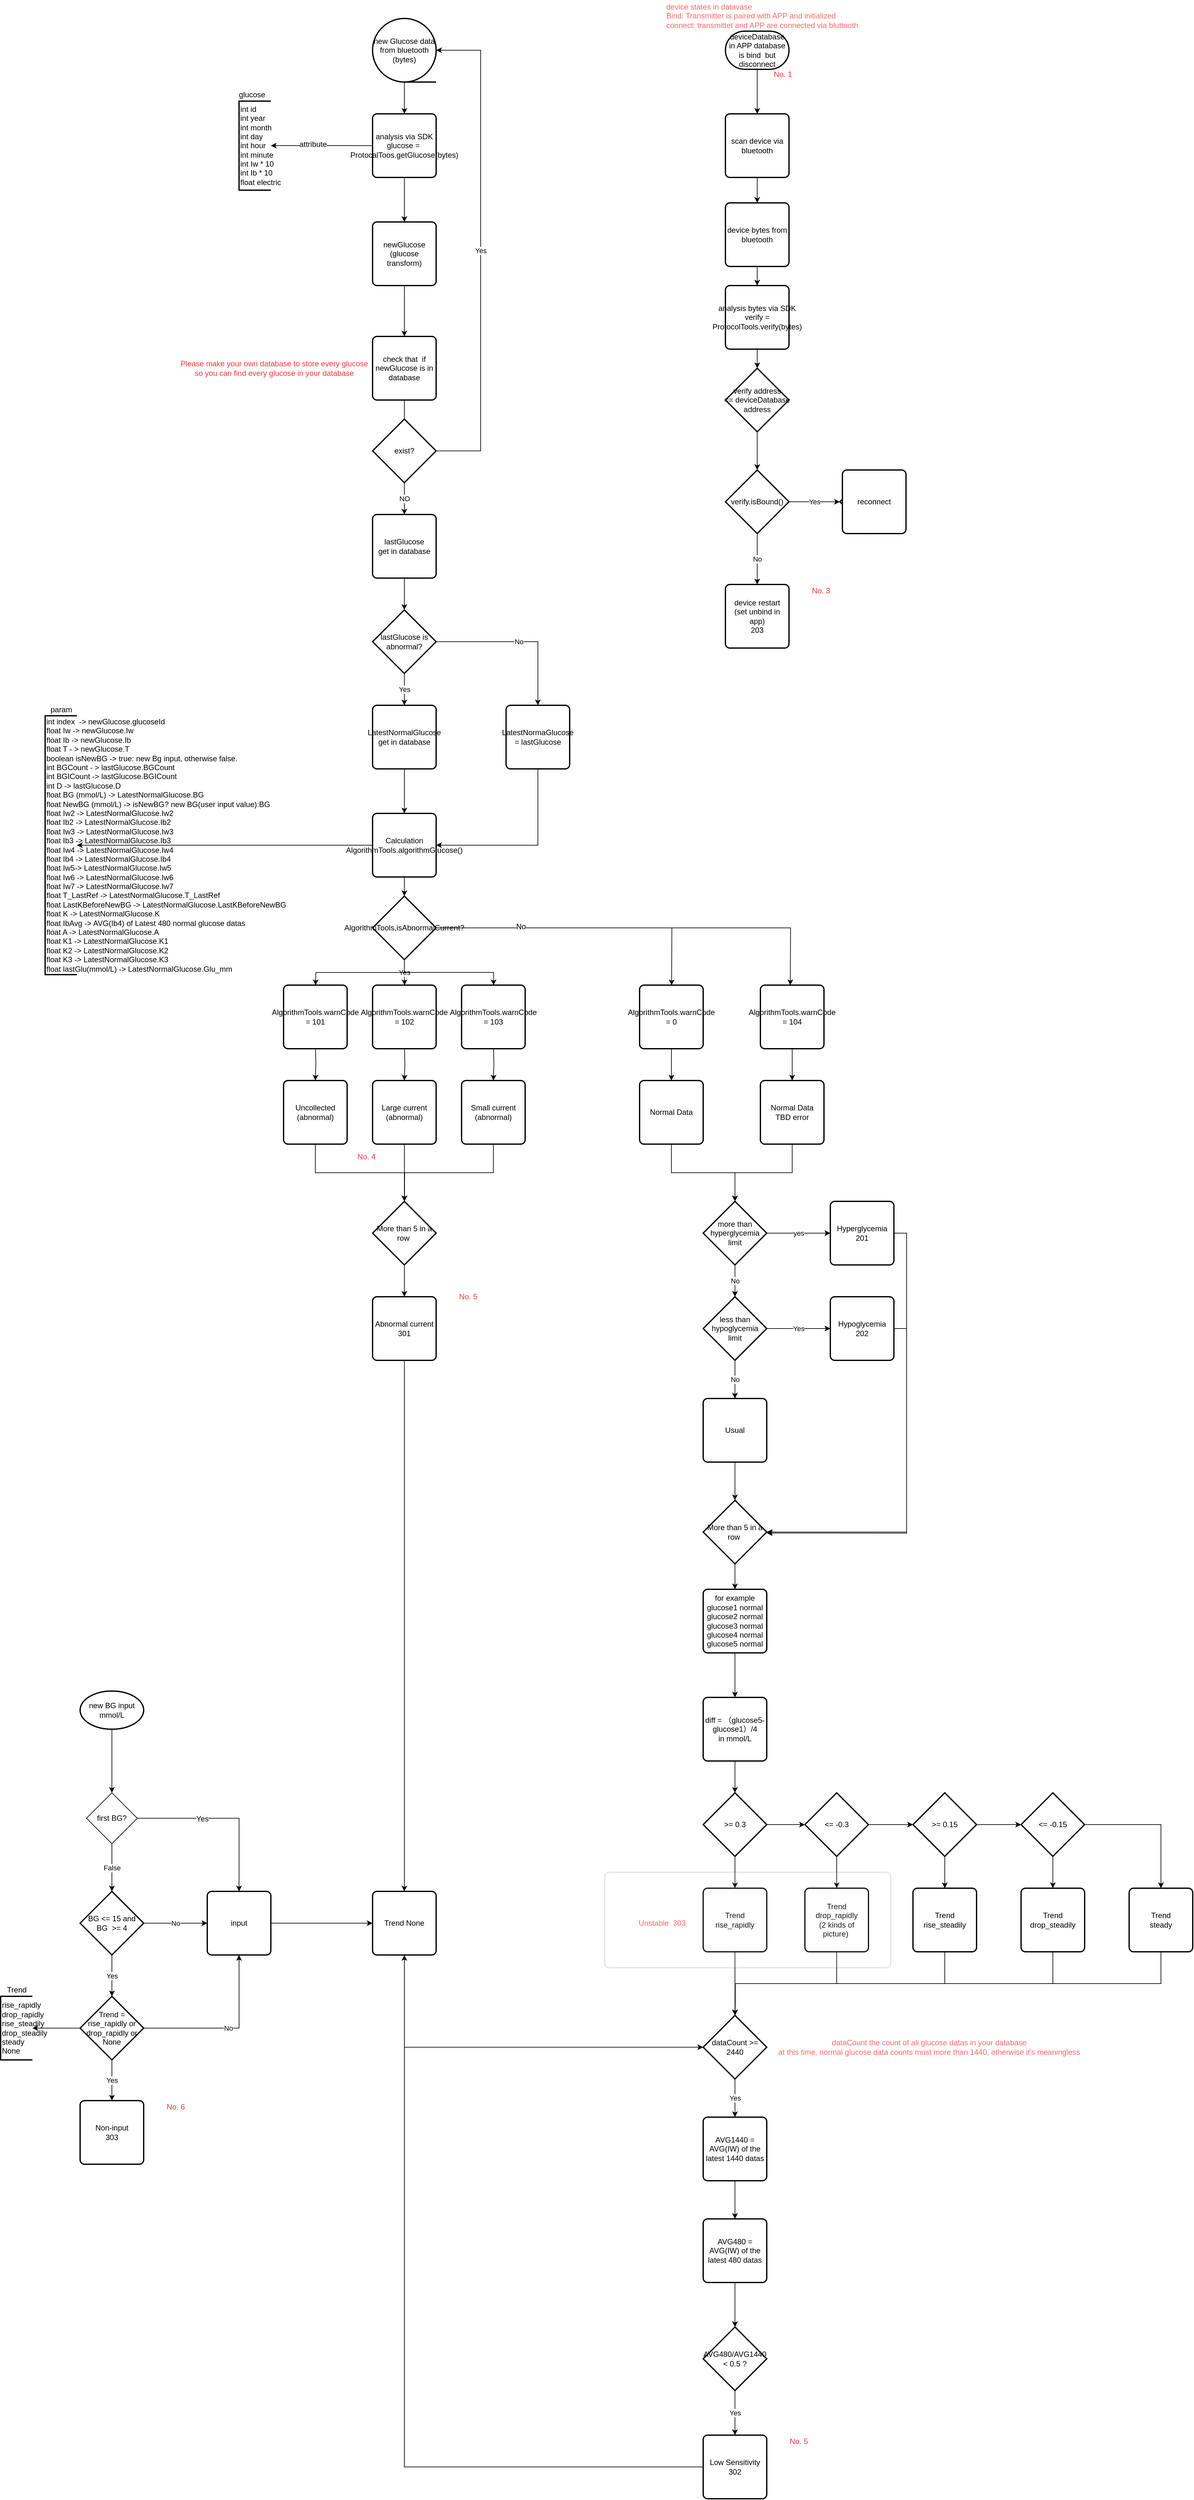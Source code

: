<mxfile version="12.3.8" type="github" pages="1">
  <diagram id="o1K-JnxiX_i7yvccke98" name="第 1 页">
    <mxGraphModel dx="1717" dy="1737" grid="1" gridSize="10" guides="1" tooltips="1" connect="1" arrows="1" fold="1" page="1" pageScale="1" pageWidth="827" pageHeight="1169" math="0" shadow="0">
      <root>
        <mxCell id="0"/>
        <mxCell id="1" parent="0"/>
        <mxCell id="Yor80Zz1ylZ34Q17yJMb-24" style="edgeStyle=orthogonalEdgeStyle;rounded=0;orthogonalLoop=1;jettySize=auto;html=1;exitX=0.5;exitY=1;exitDx=0;exitDy=0;exitPerimeter=0;entryX=0.5;entryY=0;entryDx=0;entryDy=0;" parent="1" source="Yor80Zz1ylZ34Q17yJMb-1" target="Yor80Zz1ylZ34Q17yJMb-3" edge="1">
          <mxGeometry relative="1" as="geometry"/>
        </mxCell>
        <mxCell id="Yor80Zz1ylZ34Q17yJMb-1" value="new Glucose data from bluetooth&lt;br&gt;(bytes)" style="strokeWidth=2;html=1;shape=mxgraph.flowchart.sequential_data;whiteSpace=wrap;" parent="1" vertex="1">
          <mxGeometry x="-225" y="-1140" width="100" height="100" as="geometry"/>
        </mxCell>
        <mxCell id="ntGJiRPB00802KpW2f3L-13" style="edgeStyle=orthogonalEdgeStyle;rounded=0;orthogonalLoop=1;jettySize=auto;html=1;entryX=1;entryY=0.5;entryDx=0;entryDy=0;entryPerimeter=0;" parent="1" source="Yor80Zz1ylZ34Q17yJMb-3" target="ntGJiRPB00802KpW2f3L-12" edge="1">
          <mxGeometry relative="1" as="geometry"/>
        </mxCell>
        <mxCell id="ntGJiRPB00802KpW2f3L-14" value="attribute" style="text;html=1;align=center;verticalAlign=middle;resizable=0;points=[];;labelBackgroundColor=#ffffff;" parent="ntGJiRPB00802KpW2f3L-13" vertex="1" connectable="0">
          <mxGeometry x="0.175" y="-2" relative="1" as="geometry">
            <mxPoint as="offset"/>
          </mxGeometry>
        </mxCell>
        <mxCell id="ntGJiRPB00802KpW2f3L-23" style="edgeStyle=orthogonalEdgeStyle;rounded=0;orthogonalLoop=1;jettySize=auto;html=1;exitX=0.5;exitY=1;exitDx=0;exitDy=0;" parent="1" source="Yor80Zz1ylZ34Q17yJMb-3" target="ntGJiRPB00802KpW2f3L-20" edge="1">
          <mxGeometry relative="1" as="geometry"/>
        </mxCell>
        <mxCell id="Yor80Zz1ylZ34Q17yJMb-3" value="analysis via SDK&lt;br&gt;glucose =&amp;nbsp; ProtocalToos.getGlucose(bytes)" style="rounded=1;whiteSpace=wrap;html=1;absoluteArcSize=1;arcSize=14;strokeWidth=2;" parent="1" vertex="1">
          <mxGeometry x="-225" y="-990" width="100" height="100" as="geometry"/>
        </mxCell>
        <mxCell id="Yor80Zz1ylZ34Q17yJMb-16" value="" style="edgeStyle=orthogonalEdgeStyle;rounded=0;orthogonalLoop=1;jettySize=auto;html=1;" parent="1" edge="1">
          <mxGeometry relative="1" as="geometry">
            <mxPoint x="-175" y="-540" as="sourcePoint"/>
            <mxPoint x="-175" y="-450" as="targetPoint"/>
          </mxGeometry>
        </mxCell>
        <mxCell id="Yor80Zz1ylZ34Q17yJMb-28" value="NO" style="edgeStyle=orthogonalEdgeStyle;rounded=0;orthogonalLoop=1;jettySize=auto;html=1;exitX=0.5;exitY=1;exitDx=0;exitDy=0;exitPerimeter=0;" parent="1" source="Yor80Zz1ylZ34Q17yJMb-20" target="Yor80Zz1ylZ34Q17yJMb-23" edge="1">
          <mxGeometry relative="1" as="geometry"/>
        </mxCell>
        <mxCell id="Yor80Zz1ylZ34Q17yJMb-33" value="Yes" style="edgeStyle=orthogonalEdgeStyle;rounded=0;orthogonalLoop=1;jettySize=auto;html=1;exitX=1;exitY=0.5;exitDx=0;exitDy=0;exitPerimeter=0;entryX=1;entryY=0.5;entryDx=0;entryDy=0;entryPerimeter=0;" parent="1" source="Yor80Zz1ylZ34Q17yJMb-20" target="Yor80Zz1ylZ34Q17yJMb-1" edge="1">
          <mxGeometry relative="1" as="geometry">
            <Array as="points">
              <mxPoint x="-55" y="-460"/>
              <mxPoint x="-55" y="-1090"/>
            </Array>
          </mxGeometry>
        </mxCell>
        <mxCell id="Yor80Zz1ylZ34Q17yJMb-20" value="exist?" style="strokeWidth=2;html=1;shape=mxgraph.flowchart.decision;whiteSpace=wrap;" parent="1" vertex="1">
          <mxGeometry x="-225" y="-510" width="100" height="100" as="geometry"/>
        </mxCell>
        <mxCell id="Yor80Zz1ylZ34Q17yJMb-30" style="edgeStyle=orthogonalEdgeStyle;rounded=0;orthogonalLoop=1;jettySize=auto;html=1;exitX=0.5;exitY=1;exitDx=0;exitDy=0;entryX=0.5;entryY=0;entryDx=0;entryDy=0;entryPerimeter=0;" parent="1" source="Yor80Zz1ylZ34Q17yJMb-23" target="Yor80Zz1ylZ34Q17yJMb-29" edge="1">
          <mxGeometry relative="1" as="geometry"/>
        </mxCell>
        <mxCell id="Yor80Zz1ylZ34Q17yJMb-23" value="lastGlucose &lt;br&gt;get in database" style="rounded=1;whiteSpace=wrap;html=1;absoluteArcSize=1;arcSize=14;strokeWidth=2;" parent="1" vertex="1">
          <mxGeometry x="-225" y="-360" width="100" height="100" as="geometry"/>
        </mxCell>
        <mxCell id="Yor80Zz1ylZ34Q17yJMb-26" value="check that&amp;nbsp; if newGlucose is in database" style="rounded=1;whiteSpace=wrap;html=1;absoluteArcSize=1;arcSize=14;strokeWidth=2;" parent="1" vertex="1">
          <mxGeometry x="-225" y="-640" width="100" height="100" as="geometry"/>
        </mxCell>
        <mxCell id="Yor80Zz1ylZ34Q17yJMb-32" value="Yes" style="edgeStyle=orthogonalEdgeStyle;rounded=0;orthogonalLoop=1;jettySize=auto;html=1;exitX=0.5;exitY=1;exitDx=0;exitDy=0;exitPerimeter=0;entryX=0.5;entryY=0;entryDx=0;entryDy=0;" parent="1" source="Yor80Zz1ylZ34Q17yJMb-29" target="Yor80Zz1ylZ34Q17yJMb-31" edge="1">
          <mxGeometry relative="1" as="geometry"/>
        </mxCell>
        <mxCell id="ntGJiRPB00802KpW2f3L-26" value="No" style="edgeStyle=orthogonalEdgeStyle;rounded=0;orthogonalLoop=1;jettySize=auto;html=1;exitX=1;exitY=0.5;exitDx=0;exitDy=0;exitPerimeter=0;entryX=0.5;entryY=0;entryDx=0;entryDy=0;" parent="1" source="Yor80Zz1ylZ34Q17yJMb-29" target="ntGJiRPB00802KpW2f3L-25" edge="1">
          <mxGeometry relative="1" as="geometry"/>
        </mxCell>
        <mxCell id="Yor80Zz1ylZ34Q17yJMb-29" value="lastGlucose is abnormal?" style="strokeWidth=2;html=1;shape=mxgraph.flowchart.decision;whiteSpace=wrap;" parent="1" vertex="1">
          <mxGeometry x="-225" y="-210" width="100" height="100" as="geometry"/>
        </mxCell>
        <mxCell id="Yor80Zz1ylZ34Q17yJMb-60" style="edgeStyle=orthogonalEdgeStyle;rounded=0;orthogonalLoop=1;jettySize=auto;html=1;exitX=0.5;exitY=1;exitDx=0;exitDy=0;entryX=0.5;entryY=0;entryDx=0;entryDy=0;" parent="1" source="Yor80Zz1ylZ34Q17yJMb-31" target="Yor80Zz1ylZ34Q17yJMb-34" edge="1">
          <mxGeometry relative="1" as="geometry"/>
        </mxCell>
        <mxCell id="Yor80Zz1ylZ34Q17yJMb-31" value="LatestNormalGlucose get in database" style="rounded=1;whiteSpace=wrap;html=1;absoluteArcSize=1;arcSize=14;strokeWidth=2;" parent="1" vertex="1">
          <mxGeometry x="-225" y="-60" width="100" height="100" as="geometry"/>
        </mxCell>
        <mxCell id="Yor80Zz1ylZ34Q17yJMb-56" style="edgeStyle=orthogonalEdgeStyle;rounded=0;orthogonalLoop=1;jettySize=auto;html=1;exitX=1;exitY=0.5;exitDx=0;exitDy=0;exitPerimeter=0;entryX=0.5;entryY=0;entryDx=0;entryDy=0;entryPerimeter=0;" parent="1" source="Yor80Zz1ylZ34Q17yJMb-39" edge="1">
          <mxGeometry relative="1" as="geometry">
            <mxPoint x="432" y="380.167" as="targetPoint"/>
          </mxGeometry>
        </mxCell>
        <mxCell id="Yor80Zz1ylZ34Q17yJMb-65" style="edgeStyle=orthogonalEdgeStyle;rounded=0;orthogonalLoop=1;jettySize=auto;html=1;exitX=0.5;exitY=1;exitDx=0;exitDy=0;entryX=0.5;entryY=0;entryDx=0;entryDy=0;entryPerimeter=0;" parent="1" source="Yor80Zz1ylZ34Q17yJMb-34" target="Yor80Zz1ylZ34Q17yJMb-39" edge="1">
          <mxGeometry relative="1" as="geometry"/>
        </mxCell>
        <mxCell id="ntGJiRPB00802KpW2f3L-28" style="edgeStyle=orthogonalEdgeStyle;rounded=0;orthogonalLoop=1;jettySize=auto;html=1;exitX=0;exitY=0.5;exitDx=0;exitDy=0;" parent="1" source="Yor80Zz1ylZ34Q17yJMb-34" target="ntGJiRPB00802KpW2f3L-18" edge="1">
          <mxGeometry relative="1" as="geometry"/>
        </mxCell>
        <mxCell id="Yor80Zz1ylZ34Q17yJMb-34" value="Calculation&lt;br&gt;AlgorithmTools.algorithmGlucose()" style="rounded=1;whiteSpace=wrap;html=1;absoluteArcSize=1;arcSize=14;strokeWidth=2;" parent="1" vertex="1">
          <mxGeometry x="-225" y="110" width="100" height="100" as="geometry"/>
        </mxCell>
        <mxCell id="Yor80Zz1ylZ34Q17yJMb-55" value="" style="edgeStyle=orthogonalEdgeStyle;rounded=0;orthogonalLoop=1;jettySize=auto;html=1;entryX=0.5;entryY=0;entryDx=0;entryDy=0;entryPerimeter=0;" parent="1" source="Yor80Zz1ylZ34Q17yJMb-39" edge="1">
          <mxGeometry relative="1" as="geometry">
            <mxPoint x="245.333" y="380.167" as="targetPoint"/>
          </mxGeometry>
        </mxCell>
        <mxCell id="Yor80Zz1ylZ34Q17yJMb-57" value="No" style="text;html=1;align=center;verticalAlign=middle;resizable=0;points=[];;labelBackgroundColor=#ffffff;" parent="Yor80Zz1ylZ34Q17yJMb-55" vertex="1" connectable="0">
          <mxGeometry x="-0.422" y="2" relative="1" as="geometry">
            <mxPoint as="offset"/>
          </mxGeometry>
        </mxCell>
        <mxCell id="Yor80Zz1ylZ34Q17yJMb-66" value="Yes" style="edgeStyle=orthogonalEdgeStyle;rounded=0;orthogonalLoop=1;jettySize=auto;html=1;exitX=0.5;exitY=1;exitDx=0;exitDy=0;exitPerimeter=0;entryX=0.5;entryY=0;entryDx=0;entryDy=0;entryPerimeter=0;" parent="1" source="Yor80Zz1ylZ34Q17yJMb-39" edge="1">
          <mxGeometry relative="1" as="geometry">
            <mxPoint x="-174.667" y="380.167" as="targetPoint"/>
          </mxGeometry>
        </mxCell>
        <mxCell id="Yor80Zz1ylZ34Q17yJMb-67" style="edgeStyle=orthogonalEdgeStyle;rounded=0;orthogonalLoop=1;jettySize=auto;html=1;exitX=0.5;exitY=1;exitDx=0;exitDy=0;exitPerimeter=0;entryX=0.5;entryY=0;entryDx=0;entryDy=0;entryPerimeter=0;" parent="1" source="Yor80Zz1ylZ34Q17yJMb-39" edge="1">
          <mxGeometry relative="1" as="geometry">
            <mxPoint x="-314.667" y="380.167" as="targetPoint"/>
          </mxGeometry>
        </mxCell>
        <mxCell id="Yor80Zz1ylZ34Q17yJMb-39" value="AlgorithmTools,isAbnormalCurrent?" style="strokeWidth=2;html=1;shape=mxgraph.flowchart.decision;whiteSpace=wrap;" parent="1" vertex="1">
          <mxGeometry x="-225" y="240" width="100" height="100" as="geometry"/>
        </mxCell>
        <mxCell id="Yor80Zz1ylZ34Q17yJMb-70" style="edgeStyle=orthogonalEdgeStyle;rounded=0;orthogonalLoop=1;jettySize=auto;html=1;exitX=0.5;exitY=1;exitDx=0;exitDy=0;exitPerimeter=0;entryX=0.5;entryY=0;entryDx=0;entryDy=0;" parent="1" target="Yor80Zz1ylZ34Q17yJMb-48" edge="1">
          <mxGeometry relative="1" as="geometry">
            <mxPoint x="-314.667" y="480.167" as="sourcePoint"/>
          </mxGeometry>
        </mxCell>
        <mxCell id="Yor80Zz1ylZ34Q17yJMb-68" style="edgeStyle=orthogonalEdgeStyle;rounded=0;orthogonalLoop=1;jettySize=auto;html=1;entryX=0.5;entryY=0;entryDx=0;entryDy=0;entryPerimeter=0;" parent="1" edge="1">
          <mxGeometry relative="1" as="geometry">
            <mxPoint x="-175" y="340" as="sourcePoint"/>
            <mxPoint x="-34.667" y="380.167" as="targetPoint"/>
            <Array as="points">
              <mxPoint x="-175" y="360"/>
              <mxPoint x="-35" y="360"/>
            </Array>
          </mxGeometry>
        </mxCell>
        <mxCell id="Yor80Zz1ylZ34Q17yJMb-71" style="edgeStyle=orthogonalEdgeStyle;rounded=0;orthogonalLoop=1;jettySize=auto;html=1;exitX=0.5;exitY=1;exitDx=0;exitDy=0;exitPerimeter=0;" parent="1" target="Yor80Zz1ylZ34Q17yJMb-49" edge="1">
          <mxGeometry relative="1" as="geometry">
            <mxPoint x="-174.667" y="480.167" as="sourcePoint"/>
          </mxGeometry>
        </mxCell>
        <mxCell id="Yor80Zz1ylZ34Q17yJMb-72" style="edgeStyle=orthogonalEdgeStyle;rounded=0;orthogonalLoop=1;jettySize=auto;html=1;exitX=0.5;exitY=1;exitDx=0;exitDy=0;exitPerimeter=0;" parent="1" target="Yor80Zz1ylZ34Q17yJMb-50" edge="1">
          <mxGeometry relative="1" as="geometry">
            <mxPoint x="-34.667" y="480.167" as="sourcePoint"/>
          </mxGeometry>
        </mxCell>
        <mxCell id="Yor80Zz1ylZ34Q17yJMb-82" style="edgeStyle=orthogonalEdgeStyle;rounded=0;orthogonalLoop=1;jettySize=auto;html=1;exitX=0.5;exitY=1;exitDx=0;exitDy=0;entryX=0.5;entryY=0;entryDx=0;entryDy=0;entryPerimeter=0;" parent="1" source="Yor80Zz1ylZ34Q17yJMb-48" target="Yor80Zz1ylZ34Q17yJMb-81" edge="1">
          <mxGeometry relative="1" as="geometry"/>
        </mxCell>
        <mxCell id="Yor80Zz1ylZ34Q17yJMb-48" value="Uncollected&lt;br&gt;(abnormal)" style="rounded=1;whiteSpace=wrap;html=1;absoluteArcSize=1;arcSize=14;strokeWidth=2;" parent="1" vertex="1">
          <mxGeometry x="-365" y="530" width="100" height="100" as="geometry"/>
        </mxCell>
        <mxCell id="Yor80Zz1ylZ34Q17yJMb-83" style="edgeStyle=orthogonalEdgeStyle;rounded=0;orthogonalLoop=1;jettySize=auto;html=1;exitX=0.5;exitY=1;exitDx=0;exitDy=0;" parent="1" source="Yor80Zz1ylZ34Q17yJMb-49" edge="1">
          <mxGeometry relative="1" as="geometry">
            <mxPoint x="-174.667" y="720.0" as="targetPoint"/>
          </mxGeometry>
        </mxCell>
        <mxCell id="Yor80Zz1ylZ34Q17yJMb-49" value="Large current&lt;br&gt;(abnormal)" style="rounded=1;whiteSpace=wrap;html=1;absoluteArcSize=1;arcSize=14;strokeWidth=2;" parent="1" vertex="1">
          <mxGeometry x="-225" y="530" width="100" height="100" as="geometry"/>
        </mxCell>
        <mxCell id="Yor80Zz1ylZ34Q17yJMb-84" style="edgeStyle=orthogonalEdgeStyle;rounded=0;orthogonalLoop=1;jettySize=auto;html=1;exitX=0.5;exitY=1;exitDx=0;exitDy=0;" parent="1" source="Yor80Zz1ylZ34Q17yJMb-50" edge="1">
          <mxGeometry relative="1" as="geometry">
            <mxPoint x="-175" y="720.0" as="targetPoint"/>
          </mxGeometry>
        </mxCell>
        <mxCell id="Yor80Zz1ylZ34Q17yJMb-50" value="Small current&lt;br&gt;(abnormal)" style="rounded=1;whiteSpace=wrap;html=1;absoluteArcSize=1;arcSize=14;strokeWidth=2;" parent="1" vertex="1">
          <mxGeometry x="-85" y="530" width="100" height="100" as="geometry"/>
        </mxCell>
        <mxCell id="Yor80Zz1ylZ34Q17yJMb-99" style="edgeStyle=orthogonalEdgeStyle;rounded=0;orthogonalLoop=1;jettySize=auto;html=1;exitX=0.5;exitY=1;exitDx=0;exitDy=0;entryX=0.5;entryY=0;entryDx=0;entryDy=0;entryPerimeter=0;" parent="1" source="Yor80Zz1ylZ34Q17yJMb-58" target="Yor80Zz1ylZ34Q17yJMb-89" edge="1">
          <mxGeometry relative="1" as="geometry"/>
        </mxCell>
        <mxCell id="Yor80Zz1ylZ34Q17yJMb-58" value="Normal Data" style="rounded=1;whiteSpace=wrap;html=1;absoluteArcSize=1;arcSize=14;strokeWidth=2;" parent="1" vertex="1">
          <mxGeometry x="195" y="530" width="100" height="100" as="geometry"/>
        </mxCell>
        <mxCell id="Yor80Zz1ylZ34Q17yJMb-98" style="edgeStyle=orthogonalEdgeStyle;rounded=0;orthogonalLoop=1;jettySize=auto;html=1;exitX=0.5;exitY=1;exitDx=0;exitDy=0;entryX=0.5;entryY=0;entryDx=0;entryDy=0;entryPerimeter=0;" parent="1" source="Yor80Zz1ylZ34Q17yJMb-59" target="Yor80Zz1ylZ34Q17yJMb-89" edge="1">
          <mxGeometry relative="1" as="geometry"/>
        </mxCell>
        <mxCell id="Yor80Zz1ylZ34Q17yJMb-59" value="Normal Data&lt;br&gt;TBD error" style="rounded=1;whiteSpace=wrap;html=1;absoluteArcSize=1;arcSize=14;strokeWidth=2;" parent="1" vertex="1">
          <mxGeometry x="385" y="530" width="100" height="100" as="geometry"/>
        </mxCell>
        <mxCell id="Yor80Zz1ylZ34Q17yJMb-73" value="&lt;span style=&quot;white-space: normal&quot;&gt;AlgorithmTools.warnCode = 101&lt;/span&gt;" style="rounded=1;whiteSpace=wrap;html=1;absoluteArcSize=1;arcSize=14;strokeWidth=2;" parent="1" vertex="1">
          <mxGeometry x="-365" y="380" width="100" height="100" as="geometry"/>
        </mxCell>
        <mxCell id="Yor80Zz1ylZ34Q17yJMb-75" value="&lt;span style=&quot;white-space: normal&quot;&gt;AlgorithmTools.warnCode = 102&lt;/span&gt;" style="rounded=1;whiteSpace=wrap;html=1;absoluteArcSize=1;arcSize=14;strokeWidth=2;" parent="1" vertex="1">
          <mxGeometry x="-225" y="380" width="100" height="100" as="geometry"/>
        </mxCell>
        <mxCell id="Yor80Zz1ylZ34Q17yJMb-76" value="&lt;span style=&quot;white-space: normal&quot;&gt;AlgorithmTools.warnCode = 103&lt;/span&gt;" style="rounded=1;whiteSpace=wrap;html=1;absoluteArcSize=1;arcSize=14;strokeWidth=2;" parent="1" vertex="1">
          <mxGeometry x="-85" y="380" width="100" height="100" as="geometry"/>
        </mxCell>
        <mxCell id="Yor80Zz1ylZ34Q17yJMb-79" style="edgeStyle=orthogonalEdgeStyle;rounded=0;orthogonalLoop=1;jettySize=auto;html=1;exitX=0.5;exitY=1;exitDx=0;exitDy=0;entryX=0.5;entryY=0;entryDx=0;entryDy=0;" parent="1" source="Yor80Zz1ylZ34Q17yJMb-77" target="Yor80Zz1ylZ34Q17yJMb-58" edge="1">
          <mxGeometry relative="1" as="geometry"/>
        </mxCell>
        <mxCell id="Yor80Zz1ylZ34Q17yJMb-77" value="&lt;span style=&quot;white-space: normal&quot;&gt;AlgorithmTools.warnCode = 0&lt;/span&gt;" style="rounded=1;whiteSpace=wrap;html=1;absoluteArcSize=1;arcSize=14;strokeWidth=2;" parent="1" vertex="1">
          <mxGeometry x="195" y="380" width="100" height="100" as="geometry"/>
        </mxCell>
        <mxCell id="Yor80Zz1ylZ34Q17yJMb-80" style="edgeStyle=orthogonalEdgeStyle;rounded=0;orthogonalLoop=1;jettySize=auto;html=1;exitX=0.5;exitY=1;exitDx=0;exitDy=0;entryX=0.5;entryY=0;entryDx=0;entryDy=0;" parent="1" source="Yor80Zz1ylZ34Q17yJMb-78" target="Yor80Zz1ylZ34Q17yJMb-59" edge="1">
          <mxGeometry relative="1" as="geometry"/>
        </mxCell>
        <mxCell id="Yor80Zz1ylZ34Q17yJMb-78" value="&lt;span style=&quot;white-space: normal&quot;&gt;AlgorithmTools.warnCode = 104&lt;/span&gt;" style="rounded=1;whiteSpace=wrap;html=1;absoluteArcSize=1;arcSize=14;strokeWidth=2;" parent="1" vertex="1">
          <mxGeometry x="385" y="380" width="100" height="100" as="geometry"/>
        </mxCell>
        <mxCell id="Yor80Zz1ylZ34Q17yJMb-86" style="edgeStyle=orthogonalEdgeStyle;rounded=0;orthogonalLoop=1;jettySize=auto;html=1;exitX=0.5;exitY=1;exitDx=0;exitDy=0;exitPerimeter=0;entryX=0.5;entryY=0;entryDx=0;entryDy=0;" parent="1" source="Yor80Zz1ylZ34Q17yJMb-81" target="Yor80Zz1ylZ34Q17yJMb-85" edge="1">
          <mxGeometry relative="1" as="geometry"/>
        </mxCell>
        <mxCell id="Yor80Zz1ylZ34Q17yJMb-81" value="More than 5 in a row&amp;nbsp;" style="strokeWidth=2;html=1;shape=mxgraph.flowchart.decision;whiteSpace=wrap;" parent="1" vertex="1">
          <mxGeometry x="-225" y="720" width="100" height="100" as="geometry"/>
        </mxCell>
        <mxCell id="Yor80Zz1ylZ34Q17yJMb-153" style="edgeStyle=orthogonalEdgeStyle;rounded=0;orthogonalLoop=1;jettySize=auto;html=1;exitX=0.5;exitY=1;exitDx=0;exitDy=0;entryX=0.5;entryY=0;entryDx=0;entryDy=0;" parent="1" source="Yor80Zz1ylZ34Q17yJMb-85" target="Yor80Zz1ylZ34Q17yJMb-152" edge="1">
          <mxGeometry relative="1" as="geometry"/>
        </mxCell>
        <mxCell id="Yor80Zz1ylZ34Q17yJMb-85" value="Abnormal current&lt;br&gt;301" style="rounded=1;whiteSpace=wrap;html=1;absoluteArcSize=1;arcSize=14;strokeWidth=2;" parent="1" vertex="1">
          <mxGeometry x="-225" y="870" width="100" height="100" as="geometry"/>
        </mxCell>
        <mxCell id="Yor80Zz1ylZ34Q17yJMb-95" value="No" style="edgeStyle=orthogonalEdgeStyle;rounded=0;orthogonalLoop=1;jettySize=auto;html=1;exitX=0.5;exitY=1;exitDx=0;exitDy=0;exitPerimeter=0;entryX=0.5;entryY=0;entryDx=0;entryDy=0;entryPerimeter=0;" parent="1" source="Yor80Zz1ylZ34Q17yJMb-89" target="Yor80Zz1ylZ34Q17yJMb-90" edge="1">
          <mxGeometry relative="1" as="geometry"/>
        </mxCell>
        <mxCell id="Yor80Zz1ylZ34Q17yJMb-103" value="yes" style="edgeStyle=orthogonalEdgeStyle;rounded=0;orthogonalLoop=1;jettySize=auto;html=1;exitX=1;exitY=0.5;exitDx=0;exitDy=0;exitPerimeter=0;" parent="1" source="Yor80Zz1ylZ34Q17yJMb-89" target="Yor80Zz1ylZ34Q17yJMb-100" edge="1">
          <mxGeometry relative="1" as="geometry"/>
        </mxCell>
        <mxCell id="Yor80Zz1ylZ34Q17yJMb-89" value="more than hyperglycemia limit" style="strokeWidth=2;html=1;shape=mxgraph.flowchart.decision;whiteSpace=wrap;" parent="1" vertex="1">
          <mxGeometry x="295" y="720" width="100" height="100" as="geometry"/>
        </mxCell>
        <mxCell id="Yor80Zz1ylZ34Q17yJMb-105" value="Yes" style="edgeStyle=orthogonalEdgeStyle;rounded=0;orthogonalLoop=1;jettySize=auto;html=1;exitX=1;exitY=0.5;exitDx=0;exitDy=0;exitPerimeter=0;" parent="1" source="Yor80Zz1ylZ34Q17yJMb-90" target="Yor80Zz1ylZ34Q17yJMb-101" edge="1">
          <mxGeometry relative="1" as="geometry"/>
        </mxCell>
        <mxCell id="Yor80Zz1ylZ34Q17yJMb-106" value="No" style="edgeStyle=orthogonalEdgeStyle;rounded=0;orthogonalLoop=1;jettySize=auto;html=1;exitX=0.5;exitY=1;exitDx=0;exitDy=0;exitPerimeter=0;entryX=0.5;entryY=0;entryDx=0;entryDy=0;" parent="1" source="Yor80Zz1ylZ34Q17yJMb-90" target="Yor80Zz1ylZ34Q17yJMb-102" edge="1">
          <mxGeometry relative="1" as="geometry"/>
        </mxCell>
        <mxCell id="Yor80Zz1ylZ34Q17yJMb-90" value="less than&lt;br&gt;hypoglycemia limit" style="strokeWidth=2;html=1;shape=mxgraph.flowchart.decision;whiteSpace=wrap;" parent="1" vertex="1">
          <mxGeometry x="295" y="870" width="100" height="100" as="geometry"/>
        </mxCell>
        <mxCell id="Yor80Zz1ylZ34Q17yJMb-111" style="edgeStyle=orthogonalEdgeStyle;rounded=0;orthogonalLoop=1;jettySize=auto;html=1;exitX=0.5;exitY=1;exitDx=0;exitDy=0;exitPerimeter=0;entryX=0.5;entryY=0;entryDx=0;entryDy=0;" parent="1" source="Yor80Zz1ylZ34Q17yJMb-92" target="Yor80Zz1ylZ34Q17yJMb-108" edge="1">
          <mxGeometry relative="1" as="geometry"/>
        </mxCell>
        <mxCell id="Yor80Zz1ylZ34Q17yJMb-92" value="&lt;span style=&quot;white-space: normal&quot;&gt;More than 5 in a row&amp;nbsp;&lt;/span&gt;" style="strokeWidth=2;html=1;shape=mxgraph.flowchart.decision;whiteSpace=wrap;" parent="1" vertex="1">
          <mxGeometry x="295" y="1190" width="100" height="100" as="geometry"/>
        </mxCell>
        <mxCell id="Yor80Zz1ylZ34Q17yJMb-109" style="edgeStyle=orthogonalEdgeStyle;rounded=0;orthogonalLoop=1;jettySize=auto;html=1;exitX=1;exitY=0.5;exitDx=0;exitDy=0;entryX=1;entryY=0.5;entryDx=0;entryDy=0;entryPerimeter=0;" parent="1" source="Yor80Zz1ylZ34Q17yJMb-100" target="Yor80Zz1ylZ34Q17yJMb-92" edge="1">
          <mxGeometry relative="1" as="geometry">
            <mxPoint x="715" y="1406.667" as="targetPoint"/>
          </mxGeometry>
        </mxCell>
        <mxCell id="Yor80Zz1ylZ34Q17yJMb-100" value="Hyperglycemia&lt;br&gt;201" style="rounded=1;whiteSpace=wrap;html=1;absoluteArcSize=1;arcSize=14;strokeWidth=2;" parent="1" vertex="1">
          <mxGeometry x="495" y="720" width="100" height="100" as="geometry"/>
        </mxCell>
        <mxCell id="Yor80Zz1ylZ34Q17yJMb-110" style="edgeStyle=orthogonalEdgeStyle;rounded=0;orthogonalLoop=1;jettySize=auto;html=1;exitX=1;exitY=0.5;exitDx=0;exitDy=0;" parent="1" source="Yor80Zz1ylZ34Q17yJMb-101" edge="1">
          <mxGeometry relative="1" as="geometry">
            <mxPoint x="395" y="1241.667" as="targetPoint"/>
            <Array as="points">
              <mxPoint x="615" y="920"/>
              <mxPoint x="615" y="1242"/>
            </Array>
          </mxGeometry>
        </mxCell>
        <mxCell id="Yor80Zz1ylZ34Q17yJMb-101" value="Hypoglycemia&lt;br&gt;202" style="rounded=1;whiteSpace=wrap;html=1;absoluteArcSize=1;arcSize=14;strokeWidth=2;" parent="1" vertex="1">
          <mxGeometry x="495" y="870" width="100" height="100" as="geometry"/>
        </mxCell>
        <mxCell id="Yor80Zz1ylZ34Q17yJMb-107" style="edgeStyle=orthogonalEdgeStyle;rounded=0;orthogonalLoop=1;jettySize=auto;html=1;exitX=0.5;exitY=1;exitDx=0;exitDy=0;entryX=0.5;entryY=0;entryDx=0;entryDy=0;entryPerimeter=0;" parent="1" source="Yor80Zz1ylZ34Q17yJMb-102" target="Yor80Zz1ylZ34Q17yJMb-92" edge="1">
          <mxGeometry relative="1" as="geometry"/>
        </mxCell>
        <mxCell id="Yor80Zz1ylZ34Q17yJMb-102" value="Usual" style="rounded=1;whiteSpace=wrap;html=1;absoluteArcSize=1;arcSize=14;strokeWidth=2;" parent="1" vertex="1">
          <mxGeometry x="295" y="1030" width="100" height="100" as="geometry"/>
        </mxCell>
        <mxCell id="Yor80Zz1ylZ34Q17yJMb-131" value="" style="edgeStyle=orthogonalEdgeStyle;rounded=0;orthogonalLoop=1;jettySize=auto;html=1;" parent="1" source="Yor80Zz1ylZ34Q17yJMb-108" target="Yor80Zz1ylZ34Q17yJMb-112" edge="1">
          <mxGeometry relative="1" as="geometry"/>
        </mxCell>
        <mxCell id="Yor80Zz1ylZ34Q17yJMb-108" value="for example&lt;br&gt;glucose1 normal&lt;br&gt;glucose2 normal&lt;br&gt;glucose3 normal&lt;br&gt;glucose4 normal&lt;br&gt;glucose5 normal" style="rounded=1;whiteSpace=wrap;html=1;absoluteArcSize=1;arcSize=14;strokeWidth=2;" parent="1" vertex="1">
          <mxGeometry x="295" y="1330" width="100" height="100" as="geometry"/>
        </mxCell>
        <mxCell id="Yor80Zz1ylZ34Q17yJMb-117" style="edgeStyle=orthogonalEdgeStyle;rounded=0;orthogonalLoop=1;jettySize=auto;html=1;exitX=0.5;exitY=1;exitDx=0;exitDy=0;entryX=0.5;entryY=0;entryDx=0;entryDy=0;entryPerimeter=0;" parent="1" source="Yor80Zz1ylZ34Q17yJMb-112" target="Yor80Zz1ylZ34Q17yJMb-113" edge="1">
          <mxGeometry relative="1" as="geometry"/>
        </mxCell>
        <mxCell id="Yor80Zz1ylZ34Q17yJMb-112" value="diff = （glucose5-glucose1）/4&lt;br&gt;in mmol/L" style="rounded=1;whiteSpace=wrap;html=1;absoluteArcSize=1;arcSize=14;strokeWidth=2;" parent="1" vertex="1">
          <mxGeometry x="295" y="1500" width="100" height="100" as="geometry"/>
        </mxCell>
        <mxCell id="Yor80Zz1ylZ34Q17yJMb-118" style="edgeStyle=orthogonalEdgeStyle;rounded=0;orthogonalLoop=1;jettySize=auto;html=1;exitX=1;exitY=0.5;exitDx=0;exitDy=0;exitPerimeter=0;entryX=0;entryY=0.5;entryDx=0;entryDy=0;entryPerimeter=0;" parent="1" source="Yor80Zz1ylZ34Q17yJMb-113" target="Yor80Zz1ylZ34Q17yJMb-114" edge="1">
          <mxGeometry relative="1" as="geometry"/>
        </mxCell>
        <mxCell id="Yor80Zz1ylZ34Q17yJMb-127" style="edgeStyle=orthogonalEdgeStyle;rounded=0;orthogonalLoop=1;jettySize=auto;html=1;exitX=0.5;exitY=1;exitDx=0;exitDy=0;exitPerimeter=0;" parent="1" source="Yor80Zz1ylZ34Q17yJMb-113" target="Yor80Zz1ylZ34Q17yJMb-121" edge="1">
          <mxGeometry relative="1" as="geometry"/>
        </mxCell>
        <mxCell id="Yor80Zz1ylZ34Q17yJMb-113" value="&amp;gt;= 0.3" style="strokeWidth=2;html=1;shape=mxgraph.flowchart.decision;whiteSpace=wrap;" parent="1" vertex="1">
          <mxGeometry x="295" y="1650" width="100" height="100" as="geometry"/>
        </mxCell>
        <mxCell id="Yor80Zz1ylZ34Q17yJMb-119" style="edgeStyle=orthogonalEdgeStyle;rounded=0;orthogonalLoop=1;jettySize=auto;html=1;exitX=1;exitY=0.5;exitDx=0;exitDy=0;exitPerimeter=0;" parent="1" source="Yor80Zz1ylZ34Q17yJMb-114" target="Yor80Zz1ylZ34Q17yJMb-115" edge="1">
          <mxGeometry relative="1" as="geometry"/>
        </mxCell>
        <mxCell id="Yor80Zz1ylZ34Q17yJMb-128" value="" style="edgeStyle=orthogonalEdgeStyle;rounded=0;orthogonalLoop=1;jettySize=auto;html=1;" parent="1" source="Yor80Zz1ylZ34Q17yJMb-114" target="Yor80Zz1ylZ34Q17yJMb-122" edge="1">
          <mxGeometry relative="1" as="geometry"/>
        </mxCell>
        <mxCell id="Yor80Zz1ylZ34Q17yJMb-114" value="&amp;lt;= -0.3" style="strokeWidth=2;html=1;shape=mxgraph.flowchart.decision;whiteSpace=wrap;" parent="1" vertex="1">
          <mxGeometry x="455" y="1650" width="100" height="100" as="geometry"/>
        </mxCell>
        <mxCell id="Yor80Zz1ylZ34Q17yJMb-120" style="edgeStyle=orthogonalEdgeStyle;rounded=0;orthogonalLoop=1;jettySize=auto;html=1;exitX=1;exitY=0.5;exitDx=0;exitDy=0;exitPerimeter=0;entryX=0;entryY=0.5;entryDx=0;entryDy=0;entryPerimeter=0;" parent="1" source="Yor80Zz1ylZ34Q17yJMb-115" target="Yor80Zz1ylZ34Q17yJMb-116" edge="1">
          <mxGeometry relative="1" as="geometry"/>
        </mxCell>
        <mxCell id="Yor80Zz1ylZ34Q17yJMb-129" value="" style="edgeStyle=orthogonalEdgeStyle;rounded=0;orthogonalLoop=1;jettySize=auto;html=1;" parent="1" source="Yor80Zz1ylZ34Q17yJMb-115" target="Yor80Zz1ylZ34Q17yJMb-123" edge="1">
          <mxGeometry relative="1" as="geometry"/>
        </mxCell>
        <mxCell id="Yor80Zz1ylZ34Q17yJMb-115" value="&amp;gt;= 0.15" style="strokeWidth=2;html=1;shape=mxgraph.flowchart.decision;whiteSpace=wrap;" parent="1" vertex="1">
          <mxGeometry x="625" y="1650" width="100" height="100" as="geometry"/>
        </mxCell>
        <mxCell id="Yor80Zz1ylZ34Q17yJMb-126" style="edgeStyle=orthogonalEdgeStyle;rounded=0;orthogonalLoop=1;jettySize=auto;html=1;exitX=1;exitY=0.5;exitDx=0;exitDy=0;exitPerimeter=0;entryX=0.5;entryY=0;entryDx=0;entryDy=0;" parent="1" source="Yor80Zz1ylZ34Q17yJMb-116" target="Yor80Zz1ylZ34Q17yJMb-125" edge="1">
          <mxGeometry relative="1" as="geometry"/>
        </mxCell>
        <mxCell id="Yor80Zz1ylZ34Q17yJMb-130" value="" style="edgeStyle=orthogonalEdgeStyle;rounded=0;orthogonalLoop=1;jettySize=auto;html=1;" parent="1" source="Yor80Zz1ylZ34Q17yJMb-116" target="Yor80Zz1ylZ34Q17yJMb-124" edge="1">
          <mxGeometry relative="1" as="geometry"/>
        </mxCell>
        <mxCell id="Yor80Zz1ylZ34Q17yJMb-116" value="&amp;lt;= -0.15" style="strokeWidth=2;html=1;shape=mxgraph.flowchart.decision;whiteSpace=wrap;" parent="1" vertex="1">
          <mxGeometry x="795" y="1650" width="100" height="100" as="geometry"/>
        </mxCell>
        <mxCell id="Yor80Zz1ylZ34Q17yJMb-141" style="edgeStyle=orthogonalEdgeStyle;rounded=0;orthogonalLoop=1;jettySize=auto;html=1;exitX=0.5;exitY=1;exitDx=0;exitDy=0;entryX=0.5;entryY=0;entryDx=0;entryDy=0;entryPerimeter=0;" parent="1" source="Yor80Zz1ylZ34Q17yJMb-121" target="Yor80Zz1ylZ34Q17yJMb-132" edge="1">
          <mxGeometry relative="1" as="geometry"/>
        </mxCell>
        <mxCell id="Yor80Zz1ylZ34Q17yJMb-121" value="Trend&lt;br&gt;rise_rapidly" style="rounded=1;whiteSpace=wrap;html=1;absoluteArcSize=1;arcSize=14;strokeWidth=2;" parent="1" vertex="1">
          <mxGeometry x="295" y="1800" width="100" height="100" as="geometry"/>
        </mxCell>
        <mxCell id="Yor80Zz1ylZ34Q17yJMb-142" style="edgeStyle=orthogonalEdgeStyle;rounded=0;orthogonalLoop=1;jettySize=auto;html=1;exitX=0.5;exitY=1;exitDx=0;exitDy=0;" parent="1" source="Yor80Zz1ylZ34Q17yJMb-122" edge="1">
          <mxGeometry relative="1" as="geometry">
            <mxPoint x="345" y="2000.0" as="targetPoint"/>
          </mxGeometry>
        </mxCell>
        <mxCell id="Yor80Zz1ylZ34Q17yJMb-122" value="Trend&lt;br&gt;drop_rapidly&lt;br&gt;(2 kinds of picture)&amp;nbsp;" style="rounded=1;whiteSpace=wrap;html=1;absoluteArcSize=1;arcSize=14;strokeWidth=2;" parent="1" vertex="1">
          <mxGeometry x="455" y="1800" width="100" height="100" as="geometry"/>
        </mxCell>
        <mxCell id="Yor80Zz1ylZ34Q17yJMb-143" style="edgeStyle=orthogonalEdgeStyle;rounded=0;orthogonalLoop=1;jettySize=auto;html=1;exitX=0.5;exitY=1;exitDx=0;exitDy=0;" parent="1" source="Yor80Zz1ylZ34Q17yJMb-123" edge="1">
          <mxGeometry relative="1" as="geometry">
            <mxPoint x="345" y="2000.0" as="targetPoint"/>
          </mxGeometry>
        </mxCell>
        <mxCell id="Yor80Zz1ylZ34Q17yJMb-123" value="Trend&lt;br&gt;rise_steadily" style="rounded=1;whiteSpace=wrap;html=1;absoluteArcSize=1;arcSize=14;strokeWidth=2;" parent="1" vertex="1">
          <mxGeometry x="625" y="1800" width="100" height="100" as="geometry"/>
        </mxCell>
        <mxCell id="Yor80Zz1ylZ34Q17yJMb-144" style="edgeStyle=orthogonalEdgeStyle;rounded=0;orthogonalLoop=1;jettySize=auto;html=1;exitX=0.5;exitY=1;exitDx=0;exitDy=0;" parent="1" source="Yor80Zz1ylZ34Q17yJMb-124" edge="1">
          <mxGeometry relative="1" as="geometry">
            <mxPoint x="345" y="2000.0" as="targetPoint"/>
          </mxGeometry>
        </mxCell>
        <mxCell id="Yor80Zz1ylZ34Q17yJMb-124" value="Trend&lt;br&gt;drop_steadily" style="rounded=1;whiteSpace=wrap;html=1;absoluteArcSize=1;arcSize=14;strokeWidth=2;" parent="1" vertex="1">
          <mxGeometry x="795" y="1800" width="100" height="100" as="geometry"/>
        </mxCell>
        <mxCell id="Yor80Zz1ylZ34Q17yJMb-145" style="edgeStyle=orthogonalEdgeStyle;rounded=0;orthogonalLoop=1;jettySize=auto;html=1;exitX=0.5;exitY=1;exitDx=0;exitDy=0;" parent="1" source="Yor80Zz1ylZ34Q17yJMb-125" edge="1">
          <mxGeometry relative="1" as="geometry">
            <mxPoint x="345" y="2000.0" as="targetPoint"/>
          </mxGeometry>
        </mxCell>
        <mxCell id="Yor80Zz1ylZ34Q17yJMb-125" value="Trend&lt;br&gt;steady" style="rounded=1;whiteSpace=wrap;html=1;absoluteArcSize=1;arcSize=14;strokeWidth=2;" parent="1" vertex="1">
          <mxGeometry x="965" y="1800" width="100" height="100" as="geometry"/>
        </mxCell>
        <mxCell id="Yor80Zz1ylZ34Q17yJMb-146" value="Yes" style="edgeStyle=orthogonalEdgeStyle;rounded=0;orthogonalLoop=1;jettySize=auto;html=1;exitX=0.5;exitY=1;exitDx=0;exitDy=0;exitPerimeter=0;entryX=0.5;entryY=0;entryDx=0;entryDy=0;" parent="1" source="Yor80Zz1ylZ34Q17yJMb-132" target="Yor80Zz1ylZ34Q17yJMb-134" edge="1">
          <mxGeometry relative="1" as="geometry"/>
        </mxCell>
        <mxCell id="Yor80Zz1ylZ34Q17yJMb-132" value="dataCount &amp;gt;= 2440" style="strokeWidth=2;html=1;shape=mxgraph.flowchart.decision;whiteSpace=wrap;" parent="1" vertex="1">
          <mxGeometry x="295" y="2000" width="100" height="100" as="geometry"/>
        </mxCell>
        <mxCell id="Yor80Zz1ylZ34Q17yJMb-133" value="&lt;font color=&quot;#ff6666&quot;&gt;dataCount the count of all glucose datas in your database&lt;br&gt;at this time, normal glucose data counts must more than 1440, otherwise it&#39;s meaningless&lt;/font&gt;" style="text;html=1;align=center;verticalAlign=middle;resizable=0;points=[];;autosize=1;" parent="1" vertex="1">
          <mxGeometry x="405" y="2035" width="490" height="30" as="geometry"/>
        </mxCell>
        <mxCell id="Yor80Zz1ylZ34Q17yJMb-147" value="" style="edgeStyle=orthogonalEdgeStyle;rounded=0;orthogonalLoop=1;jettySize=auto;html=1;" parent="1" source="Yor80Zz1ylZ34Q17yJMb-134" target="Yor80Zz1ylZ34Q17yJMb-135" edge="1">
          <mxGeometry relative="1" as="geometry"/>
        </mxCell>
        <mxCell id="Yor80Zz1ylZ34Q17yJMb-134" value="AVG1440 = AVG(IW) of the latest 1440 datas" style="rounded=1;whiteSpace=wrap;html=1;absoluteArcSize=1;arcSize=14;strokeWidth=2;" parent="1" vertex="1">
          <mxGeometry x="295" y="2160" width="100" height="100" as="geometry"/>
        </mxCell>
        <mxCell id="Yor80Zz1ylZ34Q17yJMb-148" value="" style="edgeStyle=orthogonalEdgeStyle;rounded=0;orthogonalLoop=1;jettySize=auto;html=1;" parent="1" source="Yor80Zz1ylZ34Q17yJMb-135" target="Yor80Zz1ylZ34Q17yJMb-136" edge="1">
          <mxGeometry relative="1" as="geometry"/>
        </mxCell>
        <mxCell id="Yor80Zz1ylZ34Q17yJMb-135" value="AVG480 = AVG(IW) of the latest 480 datas" style="rounded=1;whiteSpace=wrap;html=1;absoluteArcSize=1;arcSize=14;strokeWidth=2;" parent="1" vertex="1">
          <mxGeometry x="295" y="2320" width="100" height="100" as="geometry"/>
        </mxCell>
        <mxCell id="Yor80Zz1ylZ34Q17yJMb-149" value="Yes" style="edgeStyle=orthogonalEdgeStyle;rounded=0;orthogonalLoop=1;jettySize=auto;html=1;" parent="1" source="Yor80Zz1ylZ34Q17yJMb-136" target="Yor80Zz1ylZ34Q17yJMb-137" edge="1">
          <mxGeometry relative="1" as="geometry"/>
        </mxCell>
        <mxCell id="Yor80Zz1ylZ34Q17yJMb-136" value="AVG480/AVG1440&lt;br&gt;&amp;lt; 0.5 ?" style="strokeWidth=2;html=1;shape=mxgraph.flowchart.decision;whiteSpace=wrap;" parent="1" vertex="1">
          <mxGeometry x="295" y="2490" width="100" height="100" as="geometry"/>
        </mxCell>
        <mxCell id="TrsC28eRcEQC_UbLMWVB-3" style="edgeStyle=orthogonalEdgeStyle;rounded=0;orthogonalLoop=1;jettySize=auto;html=1;exitX=0;exitY=0.5;exitDx=0;exitDy=0;entryX=0.5;entryY=1;entryDx=0;entryDy=0;" edge="1" parent="1" source="Yor80Zz1ylZ34Q17yJMb-137" target="Yor80Zz1ylZ34Q17yJMb-152">
          <mxGeometry relative="1" as="geometry"/>
        </mxCell>
        <mxCell id="Yor80Zz1ylZ34Q17yJMb-137" value="Low Sensitivity&lt;br&gt;302" style="rounded=1;whiteSpace=wrap;html=1;absoluteArcSize=1;arcSize=14;strokeWidth=2;" parent="1" vertex="1">
          <mxGeometry x="295" y="2660" width="100" height="100" as="geometry"/>
        </mxCell>
        <mxCell id="Yor80Zz1ylZ34Q17yJMb-138" value="" style="rounded=1;whiteSpace=wrap;html=1;absoluteArcSize=1;arcSize=14;strokeWidth=2;gradientColor=none;opacity=10;perimeterSpacing=1;" parent="1" vertex="1">
          <mxGeometry x="140" y="1775" width="450" height="150" as="geometry"/>
        </mxCell>
        <mxCell id="Yor80Zz1ylZ34Q17yJMb-139" value="&lt;font color=&quot;#ff6666&quot;&gt;Unstable&amp;nbsp; 303&lt;/font&gt;" style="text;html=1;align=center;verticalAlign=middle;resizable=0;points=[];;autosize=1;" parent="1" vertex="1">
          <mxGeometry x="185" y="1845" width="90" height="20" as="geometry"/>
        </mxCell>
        <mxCell id="Yor80Zz1ylZ34Q17yJMb-154" style="edgeStyle=orthogonalEdgeStyle;rounded=0;orthogonalLoop=1;jettySize=auto;html=1;entryX=0;entryY=0.5;entryDx=0;entryDy=0;entryPerimeter=0;exitX=0.5;exitY=1;exitDx=0;exitDy=0;" parent="1" source="Yor80Zz1ylZ34Q17yJMb-152" target="Yor80Zz1ylZ34Q17yJMb-132" edge="1">
          <mxGeometry relative="1" as="geometry"/>
        </mxCell>
        <mxCell id="Yor80Zz1ylZ34Q17yJMb-152" value="Trend None" style="rounded=1;whiteSpace=wrap;html=1;absoluteArcSize=1;arcSize=14;strokeWidth=2;fillColor=#FFFFFF;gradientColor=none;" parent="1" vertex="1">
          <mxGeometry x="-225" y="1805" width="100" height="100" as="geometry"/>
        </mxCell>
        <mxCell id="Yor80Zz1ylZ34Q17yJMb-167" value="&lt;font color=&quot;#ff3333&quot;&gt;No. 4&lt;/font&gt;" style="text;html=1;align=center;verticalAlign=middle;resizable=0;points=[];;autosize=1;" parent="1" vertex="1">
          <mxGeometry x="-255" y="640" width="40" height="20" as="geometry"/>
        </mxCell>
        <mxCell id="Yor80Zz1ylZ34Q17yJMb-169" value="&lt;font color=&quot;#ff3333&quot;&gt;No. 5&lt;/font&gt;" style="text;html=1;align=center;verticalAlign=middle;resizable=0;points=[];;autosize=1;" parent="1" vertex="1">
          <mxGeometry x="-95" y="860" width="40" height="20" as="geometry"/>
        </mxCell>
        <mxCell id="Yor80Zz1ylZ34Q17yJMb-171" value="&lt;font color=&quot;#ff3333&quot;&gt;No. 5&lt;/font&gt;" style="text;html=1;align=center;verticalAlign=middle;resizable=0;points=[];;autosize=1;" parent="1" vertex="1">
          <mxGeometry x="425" y="2660" width="40" height="20" as="geometry"/>
        </mxCell>
        <mxCell id="Yor80Zz1ylZ34Q17yJMb-187" value="" style="edgeStyle=orthogonalEdgeStyle;rounded=0;orthogonalLoop=1;jettySize=auto;html=1;" parent="1" source="Yor80Zz1ylZ34Q17yJMb-173" target="Yor80Zz1ylZ34Q17yJMb-174" edge="1">
          <mxGeometry relative="1" as="geometry"/>
        </mxCell>
        <mxCell id="Yor80Zz1ylZ34Q17yJMb-173" value="deviceDatabase in APP database is bind&amp;nbsp; but disconnect" style="strokeWidth=2;html=1;shape=mxgraph.flowchart.terminator;whiteSpace=wrap;fillColor=#FFFFFF;gradientColor=none;" parent="1" vertex="1">
          <mxGeometry x="330" y="-1120" width="100" height="60" as="geometry"/>
        </mxCell>
        <mxCell id="ntGJiRPB00802KpW2f3L-8" value="" style="edgeStyle=orthogonalEdgeStyle;rounded=0;orthogonalLoop=1;jettySize=auto;html=1;" parent="1" source="Yor80Zz1ylZ34Q17yJMb-174" target="ntGJiRPB00802KpW2f3L-7" edge="1">
          <mxGeometry relative="1" as="geometry"/>
        </mxCell>
        <mxCell id="Yor80Zz1ylZ34Q17yJMb-174" value="scan device via bluetooth" style="rounded=1;whiteSpace=wrap;html=1;absoluteArcSize=1;arcSize=14;strokeWidth=2;fillColor=#FFFFFF;gradientColor=none;" parent="1" vertex="1">
          <mxGeometry x="330" y="-990" width="100" height="100" as="geometry"/>
        </mxCell>
        <mxCell id="Yor80Zz1ylZ34Q17yJMb-185" value="" style="edgeStyle=orthogonalEdgeStyle;rounded=0;orthogonalLoop=1;jettySize=auto;html=1;" parent="1" source="Yor80Zz1ylZ34Q17yJMb-176" target="Yor80Zz1ylZ34Q17yJMb-177" edge="1">
          <mxGeometry relative="1" as="geometry"/>
        </mxCell>
        <mxCell id="Yor80Zz1ylZ34Q17yJMb-176" value="analysis bytes via SDK&lt;br&gt;verify = ProtocolTools.verify(bytes)" style="rounded=1;whiteSpace=wrap;html=1;absoluteArcSize=1;arcSize=14;strokeWidth=2;fillColor=#FFFFFF;gradientColor=none;" parent="1" vertex="1">
          <mxGeometry x="330" y="-720" width="100" height="100" as="geometry"/>
        </mxCell>
        <mxCell id="Yor80Zz1ylZ34Q17yJMb-184" value="" style="edgeStyle=orthogonalEdgeStyle;rounded=0;orthogonalLoop=1;jettySize=auto;html=1;" parent="1" source="Yor80Zz1ylZ34Q17yJMb-177" target="Yor80Zz1ylZ34Q17yJMb-178" edge="1">
          <mxGeometry relative="1" as="geometry"/>
        </mxCell>
        <mxCell id="Yor80Zz1ylZ34Q17yJMb-177" value="verify address ==&amp;nbsp;deviceDatabase address" style="strokeWidth=2;html=1;shape=mxgraph.flowchart.decision;whiteSpace=wrap;fillColor=#FFFFFF;gradientColor=none;" parent="1" vertex="1">
          <mxGeometry x="330" y="-590" width="100" height="100" as="geometry"/>
        </mxCell>
        <mxCell id="Yor80Zz1ylZ34Q17yJMb-181" value="No" style="edgeStyle=orthogonalEdgeStyle;rounded=0;orthogonalLoop=1;jettySize=auto;html=1;" parent="1" source="Yor80Zz1ylZ34Q17yJMb-178" target="Yor80Zz1ylZ34Q17yJMb-180" edge="1">
          <mxGeometry relative="1" as="geometry"/>
        </mxCell>
        <mxCell id="Yor80Zz1ylZ34Q17yJMb-183" value="Yes" style="edgeStyle=orthogonalEdgeStyle;rounded=0;orthogonalLoop=1;jettySize=auto;html=1;" parent="1" source="Yor80Zz1ylZ34Q17yJMb-178" target="Yor80Zz1ylZ34Q17yJMb-182" edge="1">
          <mxGeometry relative="1" as="geometry"/>
        </mxCell>
        <mxCell id="Yor80Zz1ylZ34Q17yJMb-178" value="verify.isBound()" style="strokeWidth=2;html=1;shape=mxgraph.flowchart.decision;whiteSpace=wrap;fillColor=#FFFFFF;gradientColor=none;" parent="1" vertex="1">
          <mxGeometry x="330" y="-430" width="100" height="100" as="geometry"/>
        </mxCell>
        <mxCell id="Yor80Zz1ylZ34Q17yJMb-182" value="verify.isBound()" style="strokeWidth=2;html=1;shape=mxgraph.flowchart.decision;whiteSpace=wrap;fillColor=#FFFFFF;gradientColor=none;" parent="1" vertex="1">
          <mxGeometry x="510" y="-430" width="100" height="100" as="geometry"/>
        </mxCell>
        <mxCell id="Yor80Zz1ylZ34Q17yJMb-179" value="reconnect" style="rounded=1;whiteSpace=wrap;html=1;absoluteArcSize=1;arcSize=14;strokeWidth=2;fillColor=#FFFFFF;gradientColor=none;" parent="1" vertex="1">
          <mxGeometry x="514" y="-430" width="100" height="100" as="geometry"/>
        </mxCell>
        <mxCell id="Yor80Zz1ylZ34Q17yJMb-180" value="device restart&lt;br&gt;(set unbind in app)&lt;br&gt;203" style="rounded=1;whiteSpace=wrap;html=1;absoluteArcSize=1;arcSize=14;strokeWidth=2;fillColor=#FFFFFF;gradientColor=none;" parent="1" vertex="1">
          <mxGeometry x="330" y="-250" width="100" height="100" as="geometry"/>
        </mxCell>
        <mxCell id="Yor80Zz1ylZ34Q17yJMb-189" value="&lt;font color=&quot;#ff3333&quot;&gt;No. 3&lt;/font&gt;" style="text;html=1;align=center;verticalAlign=middle;resizable=0;points=[];;autosize=1;" parent="1" vertex="1">
          <mxGeometry x="460" y="-250" width="40" height="20" as="geometry"/>
        </mxCell>
        <mxCell id="ntGJiRPB00802KpW2f3L-4" style="edgeStyle=orthogonalEdgeStyle;rounded=0;orthogonalLoop=1;jettySize=auto;html=1;exitX=0.5;exitY=1;exitDx=0;exitDy=0;exitPerimeter=0;entryX=0.5;entryY=0;entryDx=0;entryDy=0;" parent="1" source="Yor80Zz1ylZ34Q17yJMb-193" target="ntGJiRPB00802KpW2f3L-1" edge="1">
          <mxGeometry relative="1" as="geometry"/>
        </mxCell>
        <mxCell id="Yor80Zz1ylZ34Q17yJMb-193" value="new BG input&lt;br&gt;mmol/L" style="strokeWidth=2;html=1;shape=mxgraph.flowchart.start_1;whiteSpace=wrap;fillColor=#FFFFFF;gradientColor=none;" parent="1" vertex="1">
          <mxGeometry x="-685" y="1490" width="100" height="60" as="geometry"/>
        </mxCell>
        <mxCell id="Yor80Zz1ylZ34Q17yJMb-194" value="Yes" style="edgeStyle=orthogonalEdgeStyle;rounded=0;orthogonalLoop=1;jettySize=auto;html=1;" parent="1" source="Yor80Zz1ylZ34Q17yJMb-196" target="Yor80Zz1ylZ34Q17yJMb-199" edge="1">
          <mxGeometry relative="1" as="geometry"/>
        </mxCell>
        <mxCell id="Yor80Zz1ylZ34Q17yJMb-195" value="No" style="edgeStyle=orthogonalEdgeStyle;rounded=0;orthogonalLoop=1;jettySize=auto;html=1;exitX=1;exitY=0.5;exitDx=0;exitDy=0;exitPerimeter=0;entryX=0;entryY=0.5;entryDx=0;entryDy=0;" parent="1" source="Yor80Zz1ylZ34Q17yJMb-196" target="Yor80Zz1ylZ34Q17yJMb-201" edge="1">
          <mxGeometry relative="1" as="geometry"/>
        </mxCell>
        <mxCell id="Yor80Zz1ylZ34Q17yJMb-196" value="BG &amp;lt;= 15 and BG&amp;nbsp; &amp;gt;= 4" style="strokeWidth=2;html=1;shape=mxgraph.flowchart.decision;whiteSpace=wrap;fillColor=#FFFFFF;gradientColor=none;" parent="1" vertex="1">
          <mxGeometry x="-685" y="1805" width="100" height="100" as="geometry"/>
        </mxCell>
        <mxCell id="Yor80Zz1ylZ34Q17yJMb-197" value="Yes" style="edgeStyle=orthogonalEdgeStyle;rounded=0;orthogonalLoop=1;jettySize=auto;html=1;" parent="1" source="Yor80Zz1ylZ34Q17yJMb-199" target="Yor80Zz1ylZ34Q17yJMb-200" edge="1">
          <mxGeometry relative="1" as="geometry"/>
        </mxCell>
        <mxCell id="Yor80Zz1ylZ34Q17yJMb-198" value="No" style="edgeStyle=orthogonalEdgeStyle;rounded=0;orthogonalLoop=1;jettySize=auto;html=1;exitX=1;exitY=0.5;exitDx=0;exitDy=0;exitPerimeter=0;entryX=0.5;entryY=1;entryDx=0;entryDy=0;" parent="1" source="Yor80Zz1ylZ34Q17yJMb-199" target="Yor80Zz1ylZ34Q17yJMb-201" edge="1">
          <mxGeometry relative="1" as="geometry"/>
        </mxCell>
        <mxCell id="ntGJiRPB00802KpW2f3L-34" style="edgeStyle=orthogonalEdgeStyle;rounded=0;orthogonalLoop=1;jettySize=auto;html=1;exitX=0;exitY=0.5;exitDx=0;exitDy=0;exitPerimeter=0;" parent="1" source="Yor80Zz1ylZ34Q17yJMb-199" target="ntGJiRPB00802KpW2f3L-31" edge="1">
          <mxGeometry relative="1" as="geometry"/>
        </mxCell>
        <mxCell id="Yor80Zz1ylZ34Q17yJMb-199" value="Trend = rise_rapidly or&lt;br&gt;drop_rapidly or&lt;br&gt;None" style="strokeWidth=2;html=1;shape=mxgraph.flowchart.decision;whiteSpace=wrap;fillColor=#FFFFFF;gradientColor=none;" parent="1" vertex="1">
          <mxGeometry x="-685" y="1970" width="100" height="100" as="geometry"/>
        </mxCell>
        <mxCell id="Yor80Zz1ylZ34Q17yJMb-200" value="Non-input&lt;br&gt;303" style="rounded=1;whiteSpace=wrap;html=1;absoluteArcSize=1;arcSize=14;strokeWidth=2;fillColor=#FFFFFF;gradientColor=none;" parent="1" vertex="1">
          <mxGeometry x="-685" y="2134" width="100" height="100" as="geometry"/>
        </mxCell>
        <mxCell id="Yor80Zz1ylZ34Q17yJMb-207" style="edgeStyle=orthogonalEdgeStyle;rounded=0;orthogonalLoop=1;jettySize=auto;html=1;exitX=1;exitY=0.5;exitDx=0;exitDy=0;entryX=0;entryY=0.5;entryDx=0;entryDy=0;" parent="1" source="Yor80Zz1ylZ34Q17yJMb-201" target="Yor80Zz1ylZ34Q17yJMb-152" edge="1">
          <mxGeometry relative="1" as="geometry"/>
        </mxCell>
        <mxCell id="Yor80Zz1ylZ34Q17yJMb-201" value="input" style="rounded=1;whiteSpace=wrap;html=1;absoluteArcSize=1;arcSize=14;strokeWidth=2;fillColor=#FFFFFF;gradientColor=none;" parent="1" vertex="1">
          <mxGeometry x="-485" y="1805" width="100" height="100" as="geometry"/>
        </mxCell>
        <mxCell id="Yor80Zz1ylZ34Q17yJMb-202" value="&lt;font color=&quot;#ff3333&quot;&gt;No. 6&lt;/font&gt;" style="text;html=1;align=center;verticalAlign=middle;resizable=0;points=[];;autosize=1;" parent="1" vertex="1">
          <mxGeometry x="-555" y="2134" width="40" height="20" as="geometry"/>
        </mxCell>
        <mxCell id="ntGJiRPB00802KpW2f3L-2" style="edgeStyle=orthogonalEdgeStyle;rounded=0;orthogonalLoop=1;jettySize=auto;html=1;exitX=1;exitY=0.5;exitDx=0;exitDy=0;entryX=0.5;entryY=0;entryDx=0;entryDy=0;" parent="1" source="ntGJiRPB00802KpW2f3L-1" target="Yor80Zz1ylZ34Q17yJMb-201" edge="1">
          <mxGeometry relative="1" as="geometry"/>
        </mxCell>
        <mxCell id="ntGJiRPB00802KpW2f3L-5" value="Yes" style="text;html=1;align=center;verticalAlign=middle;resizable=0;points=[];;labelBackgroundColor=#ffffff;" parent="ntGJiRPB00802KpW2f3L-2" vertex="1" connectable="0">
          <mxGeometry x="-0.258" y="-1" relative="1" as="geometry">
            <mxPoint as="offset"/>
          </mxGeometry>
        </mxCell>
        <mxCell id="ntGJiRPB00802KpW2f3L-3" value="False" style="edgeStyle=orthogonalEdgeStyle;rounded=0;orthogonalLoop=1;jettySize=auto;html=1;exitX=0.5;exitY=1;exitDx=0;exitDy=0;entryX=0.5;entryY=0;entryDx=0;entryDy=0;entryPerimeter=0;" parent="1" source="ntGJiRPB00802KpW2f3L-1" target="Yor80Zz1ylZ34Q17yJMb-196" edge="1">
          <mxGeometry relative="1" as="geometry"/>
        </mxCell>
        <mxCell id="ntGJiRPB00802KpW2f3L-1" value="first BG?" style="rhombus;whiteSpace=wrap;html=1;" parent="1" vertex="1">
          <mxGeometry x="-675" y="1650" width="80" height="80" as="geometry"/>
        </mxCell>
        <mxCell id="ntGJiRPB00802KpW2f3L-9" value="" style="edgeStyle=orthogonalEdgeStyle;rounded=0;orthogonalLoop=1;jettySize=auto;html=1;" parent="1" source="ntGJiRPB00802KpW2f3L-7" target="Yor80Zz1ylZ34Q17yJMb-176" edge="1">
          <mxGeometry relative="1" as="geometry"/>
        </mxCell>
        <mxCell id="ntGJiRPB00802KpW2f3L-7" value="device bytes from bluetooth" style="rounded=1;whiteSpace=wrap;html=1;absoluteArcSize=1;arcSize=14;strokeWidth=2;" parent="1" vertex="1">
          <mxGeometry x="330" y="-850" width="100" height="100" as="geometry"/>
        </mxCell>
        <mxCell id="ntGJiRPB00802KpW2f3L-12" value="int id&lt;br&gt;int year&lt;br&gt;int month&lt;br&gt;int day&lt;br&gt;int hour&lt;br&gt;int minute&lt;br&gt;int Iw * 10&lt;br&gt;int Ib * 10&lt;br&gt;float electric" style="strokeWidth=2;html=1;shape=mxgraph.flowchart.annotation_1;align=left;pointerEvents=1;" parent="1" vertex="1">
          <mxGeometry x="-435" y="-1010" width="50" height="140" as="geometry"/>
        </mxCell>
        <mxCell id="ntGJiRPB00802KpW2f3L-16" value="&lt;font color=&quot;#ff3333&quot;&gt;Please make your own database to store every glucose&lt;br&gt;so you can find every glucose in your database&lt;br&gt;&lt;/font&gt;" style="text;html=1;align=center;verticalAlign=middle;resizable=0;points=[];;autosize=1;" parent="1" vertex="1">
          <mxGeometry x="-535" y="-605" width="310" height="30" as="geometry"/>
        </mxCell>
        <mxCell id="ntGJiRPB00802KpW2f3L-17" value="glucose" style="text;html=1;align=center;verticalAlign=middle;resizable=0;points=[];;autosize=1;" parent="1" vertex="1">
          <mxGeometry x="-445" y="-1030" width="60" height="20" as="geometry"/>
        </mxCell>
        <mxCell id="ntGJiRPB00802KpW2f3L-18" value="int index&amp;nbsp; -&amp;gt; newGlucose.glucoseId&amp;nbsp;&lt;br&gt;float Iw -&amp;gt; newGlucose.Iw&lt;br&gt;float Ib -&amp;gt; newGlucose.Ib&lt;br&gt;float T - &amp;gt; newGlucose.T&lt;br&gt;boolean isNewBG -&amp;gt; true: new Bg input, otherwise false.&lt;br&gt;int BGCount - &amp;gt; lastGlucose.BGCount&lt;br&gt;int BGICount -&amp;gt; lastGlucose.BGICount&lt;br&gt;int D -&amp;gt; lastGlucose.D&lt;br&gt;float BG (mmol/L) -&amp;gt; LatestNormalGlucose.BG&lt;br&gt;float NewBG (mmol/L) -&amp;gt; isNewBG? new BG(user input value):BG&lt;br&gt;float Iw2 -&amp;gt; LatestNormalGlucose.Iw2&lt;br&gt;float Ib2 -&amp;gt; LatestNormalGlucose.Ib2&lt;br&gt;float Iw3 -&amp;gt; LatestNormalGlucose.Iw3&lt;br&gt;float Ib3 -&amp;gt; LatestNormalGlucose.Ib3&lt;br&gt;float Iw4 -&amp;gt; LatestNormalGlucose.Iw4&lt;br&gt;float Ib4 -&amp;gt; LatestNormalGlucose.Ib4&lt;br&gt;float Iw5-&amp;gt; LatestNormalGlucose.Iw5&lt;br&gt;float Iw6 -&amp;gt; LatestNormalGlucose.Iw6&lt;br&gt;float Iw7 -&amp;gt; LatestNormalGlucose.Iw7&lt;br&gt;float T_LastRef -&amp;gt; LatestNormalGlucose.T_LastRef&lt;br&gt;float LastKBeforeNewBG -&amp;gt; LatestNormalGlucose.LastKBeforeNewBG&lt;br&gt;float K -&amp;gt; LatestNormalGlucose.K&lt;br&gt;float IbAvg -&amp;gt; AVG(Ib4) of Latest 480 normal glucose datas&lt;br&gt;float A -&amp;gt; LatestNormalGlucose.A&lt;br&gt;float K1 -&amp;gt; LatestNormalGlucose.K1&lt;br&gt;float K2 -&amp;gt; LatestNormalGlucose.K2&lt;br&gt;float K3 -&amp;gt; LatestNormalGlucose.K3&lt;br&gt;float lastGlu(mmol/L) -&amp;gt; LatestNormalGlucose.Glu_mm" style="strokeWidth=2;html=1;shape=mxgraph.flowchart.annotation_1;align=left;pointerEvents=1;" parent="1" vertex="1">
          <mxGeometry x="-740" y="-43.5" width="50" height="407" as="geometry"/>
        </mxCell>
        <mxCell id="ntGJiRPB00802KpW2f3L-19" value="param" style="text;html=1;align=center;verticalAlign=middle;resizable=0;points=[];;autosize=1;" parent="1" vertex="1">
          <mxGeometry x="-740" y="-63.5" width="50" height="20" as="geometry"/>
        </mxCell>
        <mxCell id="ntGJiRPB00802KpW2f3L-24" style="edgeStyle=orthogonalEdgeStyle;rounded=0;orthogonalLoop=1;jettySize=auto;html=1;exitX=0.5;exitY=1;exitDx=0;exitDy=0;" parent="1" source="ntGJiRPB00802KpW2f3L-20" target="Yor80Zz1ylZ34Q17yJMb-26" edge="1">
          <mxGeometry relative="1" as="geometry"/>
        </mxCell>
        <mxCell id="ntGJiRPB00802KpW2f3L-20" value="newGlucose (glucose transform)" style="rounded=1;whiteSpace=wrap;html=1;absoluteArcSize=1;arcSize=14;strokeWidth=2;" parent="1" vertex="1">
          <mxGeometry x="-225" y="-820" width="100" height="100" as="geometry"/>
        </mxCell>
        <mxCell id="ntGJiRPB00802KpW2f3L-27" style="edgeStyle=orthogonalEdgeStyle;rounded=0;orthogonalLoop=1;jettySize=auto;html=1;exitX=0.5;exitY=1;exitDx=0;exitDy=0;entryX=1;entryY=0.5;entryDx=0;entryDy=0;" parent="1" source="ntGJiRPB00802KpW2f3L-25" target="Yor80Zz1ylZ34Q17yJMb-34" edge="1">
          <mxGeometry relative="1" as="geometry"/>
        </mxCell>
        <mxCell id="ntGJiRPB00802KpW2f3L-25" value="LatestNormaGlucose = lastGlucose" style="rounded=1;whiteSpace=wrap;html=1;absoluteArcSize=1;arcSize=14;strokeWidth=2;" parent="1" vertex="1">
          <mxGeometry x="-15" y="-60" width="100" height="100" as="geometry"/>
        </mxCell>
        <mxCell id="ntGJiRPB00802KpW2f3L-31" value="rise_rapidly&lt;br&gt;drop_rapidly&lt;br&gt;rise_steadily&lt;br&gt;drop_steadily&lt;br&gt;steady&lt;br&gt;None" style="strokeWidth=2;html=1;shape=mxgraph.flowchart.annotation_1;align=left;pointerEvents=1;" parent="1" vertex="1">
          <mxGeometry x="-810" y="1970" width="50" height="100" as="geometry"/>
        </mxCell>
        <mxCell id="ntGJiRPB00802KpW2f3L-32" value="Trend" style="text;html=1;align=center;verticalAlign=middle;resizable=0;points=[];;autosize=1;" parent="1" vertex="1">
          <mxGeometry x="-810" y="1950" width="50" height="20" as="geometry"/>
        </mxCell>
        <mxCell id="ntGJiRPB00802KpW2f3L-36" value="&lt;font color=&quot;#ff6666&quot;&gt;device states in datavase&lt;br&gt;Bind: Transmitter is paired with APP and&amp;nbsp;initialized&lt;br&gt;&lt;/font&gt;&lt;div&gt;&lt;span&gt;&lt;font color=&quot;#ff6666&quot;&gt;connect: transmittet and APP are connected via bluttooth&lt;/font&gt;&lt;/span&gt;&lt;/div&gt;" style="text;html=1;align=left;verticalAlign=middle;resizable=0;points=[];;autosize=1;" parent="1" vertex="1">
          <mxGeometry x="235" y="-1169" width="320" height="50" as="geometry"/>
        </mxCell>
        <mxCell id="naATI-xbnR_95ell6dBL-1" value="&lt;font color=&quot;#ff3333&quot;&gt;No. 1&lt;/font&gt;" style="text;html=1;align=center;verticalAlign=middle;resizable=0;points=[];;autosize=1;" parent="1" vertex="1">
          <mxGeometry x="400" y="-1062.5" width="40" height="20" as="geometry"/>
        </mxCell>
      </root>
    </mxGraphModel>
  </diagram>
</mxfile>
